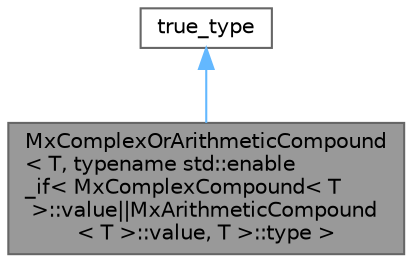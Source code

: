 digraph "MxComplexOrArithmeticCompound&lt; T, typename std::enable_if&lt; MxComplexCompound&lt; T &gt;::value||MxArithmeticCompound&lt; T &gt;::value, T &gt;::type &gt;"
{
 // LATEX_PDF_SIZE
  bgcolor="transparent";
  edge [fontname=Helvetica,fontsize=10,labelfontname=Helvetica,labelfontsize=10];
  node [fontname=Helvetica,fontsize=10,shape=box,height=0.2,width=0.4];
  Node1 [id="Node000001",label="MxComplexOrArithmeticCompound\l\< T, typename std::enable\l_if\< MxComplexCompound\< T\l \>::value\|\|MxArithmeticCompound\l\< T \>::value, T \>::type \>",height=0.2,width=0.4,color="gray40", fillcolor="grey60", style="filled", fontcolor="black",tooltip=" "];
  Node2 -> Node1 [id="edge1_Node000001_Node000002",dir="back",color="steelblue1",style="solid",tooltip=" "];
  Node2 [id="Node000002",label="true_type",height=0.2,width=0.4,color="gray40", fillcolor="white", style="filled",tooltip=" "];
}
